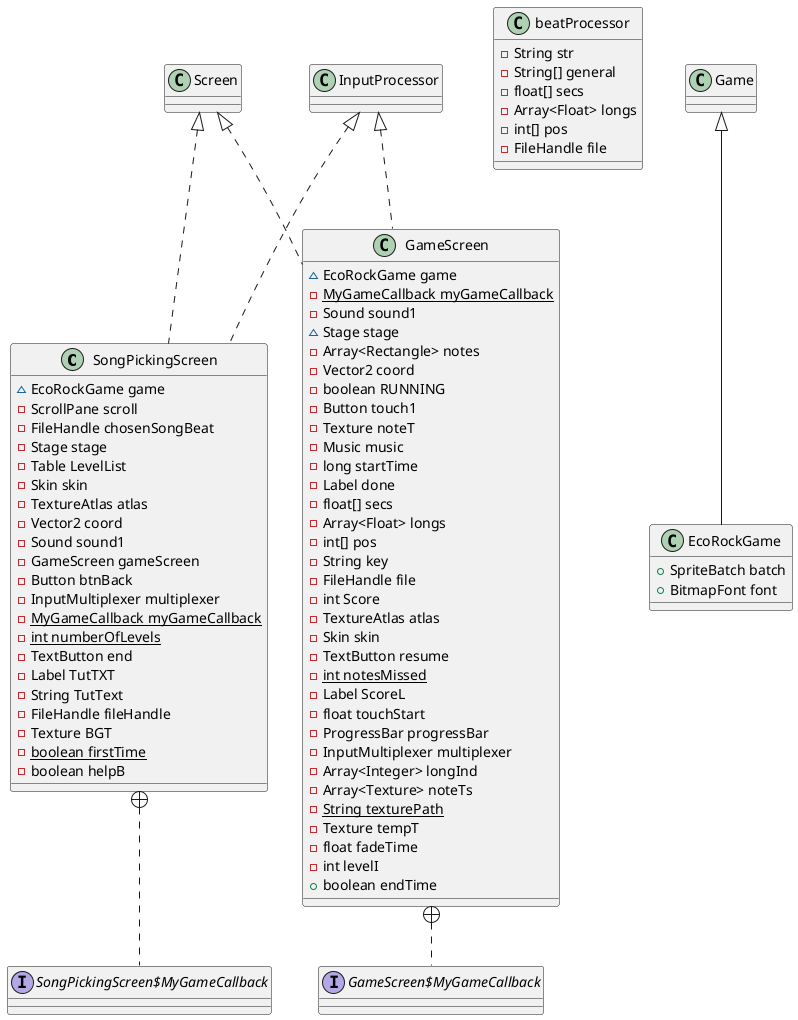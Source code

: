 @startuml
class SongPickingScreen {
~ EcoRockGame game
- ScrollPane scroll
- FileHandle chosenSongBeat
- Stage stage
- Table LevelList
- Skin skin
- TextureAtlas atlas
- Vector2 coord
- Sound sound1
- GameScreen gameScreen
- Button btnBack
- InputMultiplexer multiplexer
- {static} MyGameCallback myGameCallback
- {static} int numberOfLevels
- TextButton end
- Label TutTXT
- String TutText
- FileHandle fileHandle
- Texture BGT
- {static} boolean firstTime
- boolean helpB
}

interface SongPickingScreen$MyGameCallback {
}
class beatProcessor {
- String str
- String[] general
- float[] secs
- Array<Float> longs
- int[] pos
- FileHandle file
}

class GameScreen {
~ EcoRockGame game
- {static} MyGameCallback myGameCallback
- Sound sound1
~ Stage stage
- Array<Rectangle> notes
- Vector2 coord
- boolean RUNNING
- Button touch1
- Texture noteT
- Music music
- long startTime
- Label done
- float[] secs
- Array<Float> longs
- int[] pos
- String key
- FileHandle file
- int Score
- TextureAtlas atlas
- Skin skin
- TextButton resume
- {static} int notesMissed
- Label ScoreL
- float touchStart
- ProgressBar progressBar
- InputMultiplexer multiplexer
- Array<Integer> longInd
- Array<Texture> noteTs
- {static} String texturePath
- Texture tempT
- float fadeTime
- int levelI
+ boolean endTime
}

interface GameScreen$MyGameCallback {
}
class EcoRockGame {
+ SpriteBatch batch
+ BitmapFont font
}



Screen <|.. SongPickingScreen
InputProcessor <|.. SongPickingScreen
SongPickingScreen +.. SongPickingScreen$MyGameCallback
Screen <|.. GameScreen
InputProcessor <|.. GameScreen
GameScreen +.. GameScreen$MyGameCallback
Game <|-- EcoRockGame
@enduml